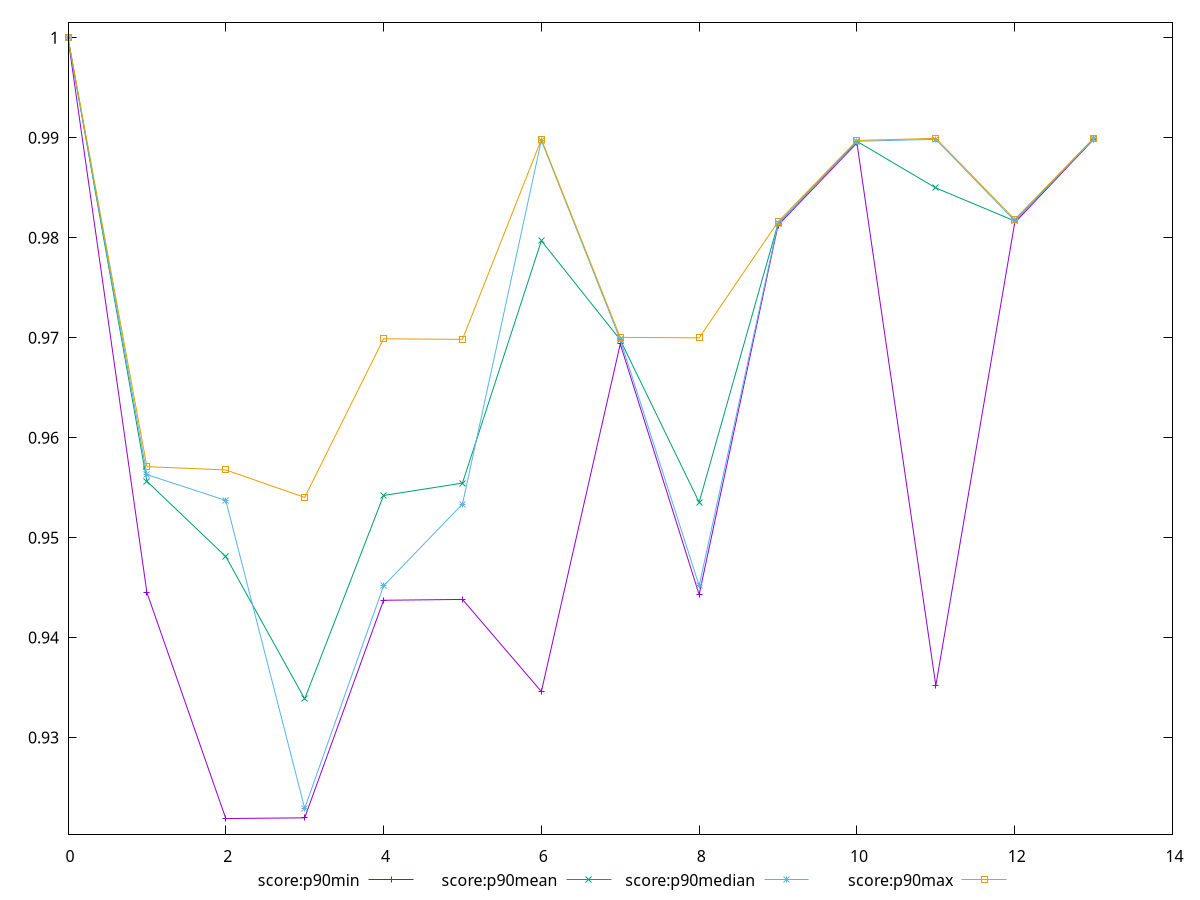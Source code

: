 reset
set terminal svg size 640, 520 enhanced background rgb 'white'
set output "report_00007_2020-12-11T15:55:29.892Z/first-contentful-paint/progression/score.svg"

$scoreP90Min <<EOF
0 0.9999945617366611
1 0.944509232458316
2 0.921900128133947
3 0.9219679058503829
4 0.943734639643558
5 0.943818659790264
6 0.9345993493083513
7 0.9693750106263412
8 0.9443030417368379
9 0.9812554197217209
10 0.9894873619181239
11 0.9351994674345541
12 0.9815032347463908
13 0.9898462092486641
EOF

$scoreP90Mean <<EOF
0 0.9999948534667581
1 0.9556325424080058
2 0.9481030400535285
3 0.9338653143918454
4 0.9542197939387779
5 0.9554599469130047
6 0.9796996658371471
7 0.9697867076178129
8 0.9535370295015204
9 0.9814134082003518
10 0.98964662014234
11 0.9849817901657817
12 0.9816788774276123
13 0.9899015902956907
EOF

$scoreP90Median <<EOF
0 0.9999948471703345
1 0.9563047830976553
2 0.9537216793440335
3 0.9229183052395455
4 0.9451769684034028
5 0.9533589819818202
6 0.9897505042390992
7 0.9697983283871681
8 0.9451938599750356
9 0.9814066501598829
10 0.9896563157196219
11 0.9898476408385009
12 0.9816896161245667
13 0.9898996508811531
EOF

$scoreP90Max <<EOF
0 0.9999951116371366
1 0.957102437565996
2 0.9567701181098782
3 0.9540233491611516
4 0.9698903102763937
5 0.9698363716171208
6 0.9898437718055635
7 0.9700374339037298
8 0.9699865397924918
9 0.9816041883864919
10 0.9897370287258744
11 0.9899467495008307
12 0.9818442266906124
13 0.9899608052971889
EOF

set key outside below
set yrange [0.9203382284638831:1.0015570113072003]

plot \
  $scoreP90Min title "score:p90min" with linespoints, \
  $scoreP90Mean title "score:p90mean" with linespoints, \
  $scoreP90Median title "score:p90median" with linespoints, \
  $scoreP90Max title "score:p90max" with linespoints, \


reset